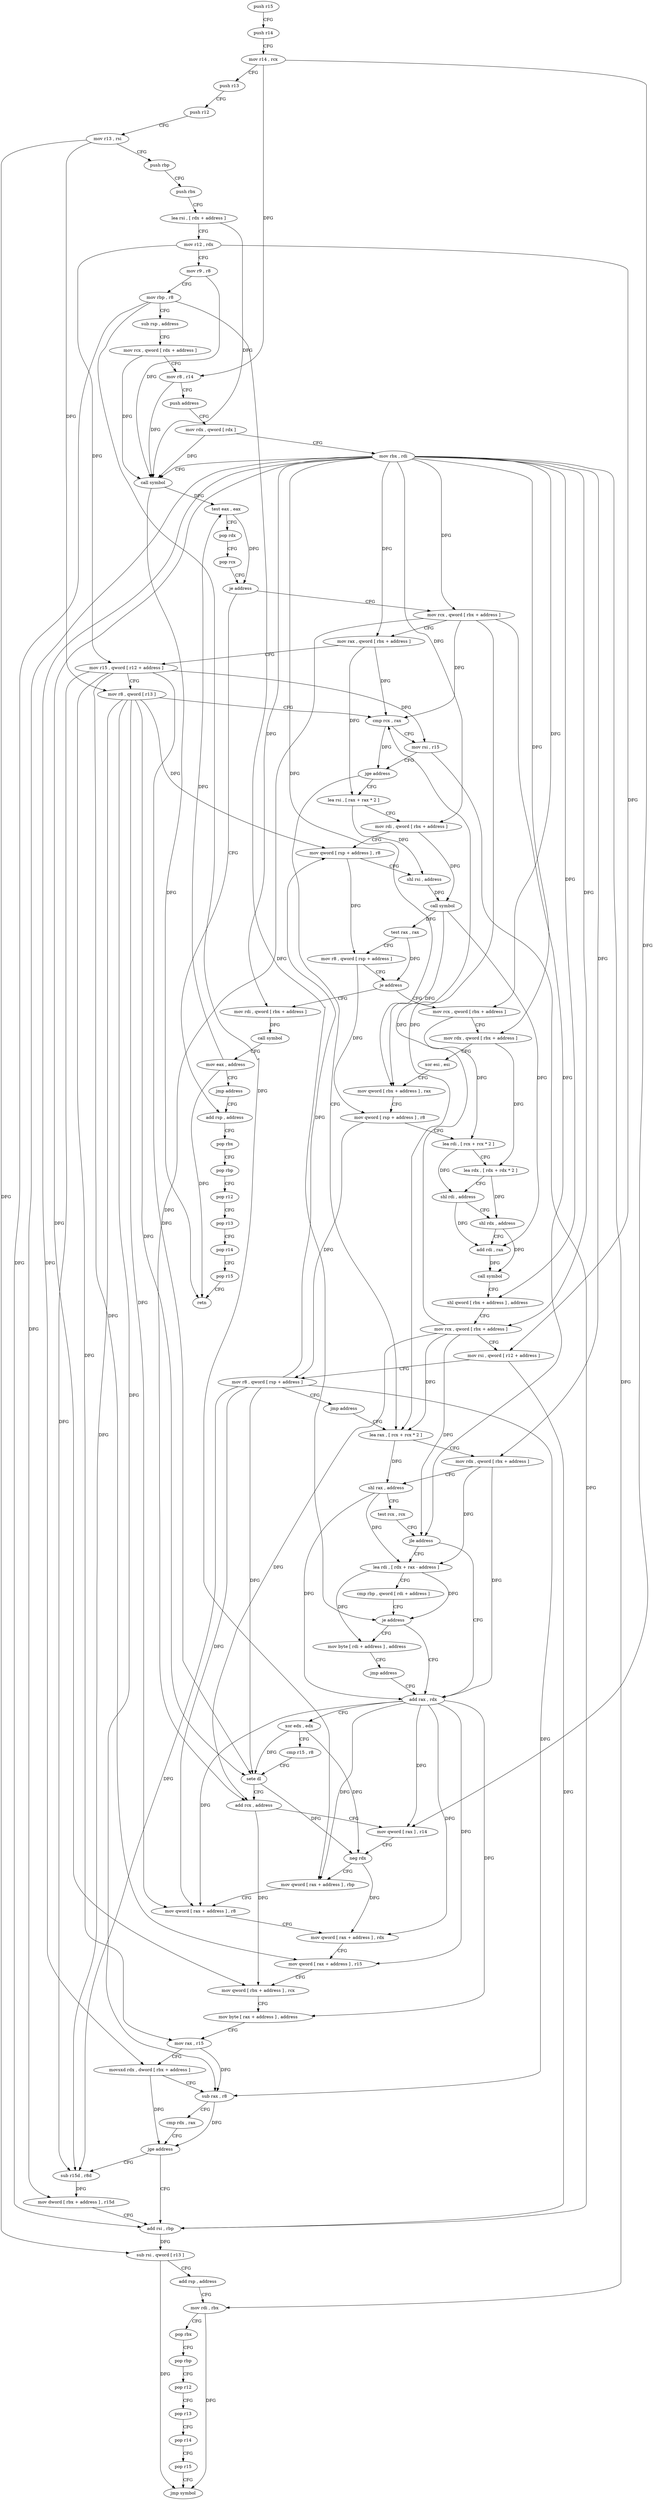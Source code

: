 digraph "func" {
"4349152" [label = "push r15" ]
"4349154" [label = "push r14" ]
"4349156" [label = "mov r14 , rcx" ]
"4349159" [label = "push r13" ]
"4349161" [label = "push r12" ]
"4349163" [label = "mov r13 , rsi" ]
"4349166" [label = "push rbp" ]
"4349167" [label = "push rbx" ]
"4349168" [label = "lea rsi , [ rdx + address ]" ]
"4349172" [label = "mov r12 , rdx" ]
"4349175" [label = "mov r9 , r8" ]
"4349178" [label = "mov rbp , r8" ]
"4349181" [label = "sub rsp , address" ]
"4349185" [label = "mov rcx , qword [ rdx + address ]" ]
"4349189" [label = "mov r8 , r14" ]
"4349192" [label = "push address" ]
"4349194" [label = "mov rdx , qword [ rdx ]" ]
"4349197" [label = "mov rbx , rdi" ]
"4349200" [label = "call symbol" ]
"4349205" [label = "test eax , eax" ]
"4349207" [label = "pop rdx" ]
"4349208" [label = "pop rcx" ]
"4349209" [label = "je address" ]
"4349232" [label = "mov rcx , qword [ rbx + address ]" ]
"4349211" [label = "add rsp , address" ]
"4349239" [label = "mov rax , qword [ rbx + address ]" ]
"4349246" [label = "mov r15 , qword [ r12 + address ]" ]
"4349251" [label = "mov r8 , qword [ r13 ]" ]
"4349255" [label = "cmp rcx , rax" ]
"4349258" [label = "mov rsi , r15" ]
"4349261" [label = "jge address" ]
"4349424" [label = "lea rsi , [ rax + rax * 2 ]" ]
"4349267" [label = "lea rax , [ rcx + rcx * 2 ]" ]
"4349215" [label = "pop rbx" ]
"4349216" [label = "pop rbp" ]
"4349217" [label = "pop r12" ]
"4349219" [label = "pop r13" ]
"4349221" [label = "pop r14" ]
"4349223" [label = "pop r15" ]
"4349225" [label = "retn" ]
"4349428" [label = "mov rdi , qword [ rbx + address ]" ]
"4349435" [label = "mov qword [ rsp + address ] , r8" ]
"4349440" [label = "shl rsi , address" ]
"4349444" [label = "call symbol" ]
"4349449" [label = "test rax , rax" ]
"4349452" [label = "mov r8 , qword [ rsp + address ]" ]
"4349457" [label = "je address" ]
"4349544" [label = "mov rdi , qword [ rbx + address ]" ]
"4349459" [label = "mov rcx , qword [ rbx + address ]" ]
"4349271" [label = "mov rdx , qword [ rbx + address ]" ]
"4349278" [label = "shl rax , address" ]
"4349282" [label = "test rcx , rcx" ]
"4349285" [label = "jle address" ]
"4349298" [label = "add rax , rdx" ]
"4349287" [label = "lea rdi , [ rdx + rax - address ]" ]
"4349551" [label = "call symbol" ]
"4349556" [label = "mov eax , address" ]
"4349561" [label = "jmp address" ]
"4349466" [label = "mov rdx , qword [ rbx + address ]" ]
"4349473" [label = "xor esi , esi" ]
"4349475" [label = "mov qword [ rbx + address ] , rax" ]
"4349482" [label = "mov qword [ rsp + address ] , r8" ]
"4349487" [label = "lea rdi , [ rcx + rcx * 2 ]" ]
"4349491" [label = "lea rdx , [ rdx + rdx * 2 ]" ]
"4349495" [label = "shl rdi , address" ]
"4349499" [label = "shl rdx , address" ]
"4349503" [label = "add rdi , rax" ]
"4349506" [label = "call symbol" ]
"4349511" [label = "shl qword [ rbx + address ] , address" ]
"4349518" [label = "mov rcx , qword [ rbx + address ]" ]
"4349525" [label = "mov rsi , qword [ r12 + address ]" ]
"4349530" [label = "mov r8 , qword [ rsp + address ]" ]
"4349535" [label = "jmp address" ]
"4349301" [label = "xor edx , edx" ]
"4349303" [label = "cmp r15 , r8" ]
"4349306" [label = "sete dl" ]
"4349309" [label = "add rcx , address" ]
"4349313" [label = "mov qword [ rax ] , r14" ]
"4349316" [label = "neg rdx" ]
"4349319" [label = "mov qword [ rax + address ] , rbp" ]
"4349323" [label = "mov qword [ rax + address ] , r8" ]
"4349327" [label = "mov qword [ rax + address ] , rdx" ]
"4349331" [label = "mov qword [ rax + address ] , r15" ]
"4349335" [label = "mov qword [ rbx + address ] , rcx" ]
"4349342" [label = "mov byte [ rax + address ] , address" ]
"4349346" [label = "mov rax , r15" ]
"4349349" [label = "movsxd rdx , dword [ rbx + address ]" ]
"4349356" [label = "sub rax , r8" ]
"4349359" [label = "cmp rdx , rax" ]
"4349362" [label = "jge address" ]
"4349374" [label = "add rsi , rbp" ]
"4349364" [label = "sub r15d , r8d" ]
"4349292" [label = "cmp rbp , qword [ rdi + address ]" ]
"4349296" [label = "je address" ]
"4349408" [label = "mov byte [ rdi + address ] , address" ]
"4349377" [label = "sub rsi , qword [ r13 ]" ]
"4349381" [label = "add rsp , address" ]
"4349385" [label = "mov rdi , rbx" ]
"4349388" [label = "pop rbx" ]
"4349389" [label = "pop rbp" ]
"4349390" [label = "pop r12" ]
"4349392" [label = "pop r13" ]
"4349394" [label = "pop r14" ]
"4349396" [label = "pop r15" ]
"4349398" [label = "jmp symbol" ]
"4349367" [label = "mov dword [ rbx + address ] , r15d" ]
"4349412" [label = "jmp address" ]
"4349152" -> "4349154" [ label = "CFG" ]
"4349154" -> "4349156" [ label = "CFG" ]
"4349156" -> "4349159" [ label = "CFG" ]
"4349156" -> "4349189" [ label = "DFG" ]
"4349156" -> "4349313" [ label = "DFG" ]
"4349159" -> "4349161" [ label = "CFG" ]
"4349161" -> "4349163" [ label = "CFG" ]
"4349163" -> "4349166" [ label = "CFG" ]
"4349163" -> "4349251" [ label = "DFG" ]
"4349163" -> "4349377" [ label = "DFG" ]
"4349166" -> "4349167" [ label = "CFG" ]
"4349167" -> "4349168" [ label = "CFG" ]
"4349168" -> "4349172" [ label = "CFG" ]
"4349168" -> "4349200" [ label = "DFG" ]
"4349172" -> "4349175" [ label = "CFG" ]
"4349172" -> "4349246" [ label = "DFG" ]
"4349172" -> "4349525" [ label = "DFG" ]
"4349175" -> "4349178" [ label = "CFG" ]
"4349175" -> "4349200" [ label = "DFG" ]
"4349178" -> "4349181" [ label = "CFG" ]
"4349178" -> "4349319" [ label = "DFG" ]
"4349178" -> "4349296" [ label = "DFG" ]
"4349178" -> "4349374" [ label = "DFG" ]
"4349181" -> "4349185" [ label = "CFG" ]
"4349185" -> "4349189" [ label = "CFG" ]
"4349185" -> "4349200" [ label = "DFG" ]
"4349189" -> "4349192" [ label = "CFG" ]
"4349189" -> "4349200" [ label = "DFG" ]
"4349192" -> "4349194" [ label = "CFG" ]
"4349194" -> "4349197" [ label = "CFG" ]
"4349194" -> "4349200" [ label = "DFG" ]
"4349197" -> "4349200" [ label = "CFG" ]
"4349197" -> "4349232" [ label = "DFG" ]
"4349197" -> "4349239" [ label = "DFG" ]
"4349197" -> "4349428" [ label = "DFG" ]
"4349197" -> "4349271" [ label = "DFG" ]
"4349197" -> "4349544" [ label = "DFG" ]
"4349197" -> "4349459" [ label = "DFG" ]
"4349197" -> "4349466" [ label = "DFG" ]
"4349197" -> "4349475" [ label = "DFG" ]
"4349197" -> "4349511" [ label = "DFG" ]
"4349197" -> "4349518" [ label = "DFG" ]
"4349197" -> "4349335" [ label = "DFG" ]
"4349197" -> "4349349" [ label = "DFG" ]
"4349197" -> "4349385" [ label = "DFG" ]
"4349197" -> "4349367" [ label = "DFG" ]
"4349200" -> "4349205" [ label = "DFG" ]
"4349200" -> "4349225" [ label = "DFG" ]
"4349205" -> "4349207" [ label = "CFG" ]
"4349205" -> "4349209" [ label = "DFG" ]
"4349207" -> "4349208" [ label = "CFG" ]
"4349208" -> "4349209" [ label = "CFG" ]
"4349209" -> "4349232" [ label = "CFG" ]
"4349209" -> "4349211" [ label = "CFG" ]
"4349232" -> "4349239" [ label = "CFG" ]
"4349232" -> "4349255" [ label = "DFG" ]
"4349232" -> "4349267" [ label = "DFG" ]
"4349232" -> "4349285" [ label = "DFG" ]
"4349232" -> "4349309" [ label = "DFG" ]
"4349211" -> "4349215" [ label = "CFG" ]
"4349239" -> "4349246" [ label = "CFG" ]
"4349239" -> "4349255" [ label = "DFG" ]
"4349239" -> "4349424" [ label = "DFG" ]
"4349246" -> "4349251" [ label = "CFG" ]
"4349246" -> "4349258" [ label = "DFG" ]
"4349246" -> "4349306" [ label = "DFG" ]
"4349246" -> "4349331" [ label = "DFG" ]
"4349246" -> "4349346" [ label = "DFG" ]
"4349246" -> "4349364" [ label = "DFG" ]
"4349251" -> "4349255" [ label = "CFG" ]
"4349251" -> "4349435" [ label = "DFG" ]
"4349251" -> "4349306" [ label = "DFG" ]
"4349251" -> "4349323" [ label = "DFG" ]
"4349251" -> "4349356" [ label = "DFG" ]
"4349251" -> "4349364" [ label = "DFG" ]
"4349255" -> "4349258" [ label = "CFG" ]
"4349255" -> "4349261" [ label = "DFG" ]
"4349258" -> "4349261" [ label = "CFG" ]
"4349258" -> "4349374" [ label = "DFG" ]
"4349261" -> "4349424" [ label = "CFG" ]
"4349261" -> "4349267" [ label = "CFG" ]
"4349424" -> "4349428" [ label = "CFG" ]
"4349424" -> "4349440" [ label = "DFG" ]
"4349267" -> "4349271" [ label = "CFG" ]
"4349267" -> "4349278" [ label = "DFG" ]
"4349215" -> "4349216" [ label = "CFG" ]
"4349216" -> "4349217" [ label = "CFG" ]
"4349217" -> "4349219" [ label = "CFG" ]
"4349219" -> "4349221" [ label = "CFG" ]
"4349221" -> "4349223" [ label = "CFG" ]
"4349223" -> "4349225" [ label = "CFG" ]
"4349428" -> "4349435" [ label = "CFG" ]
"4349428" -> "4349444" [ label = "DFG" ]
"4349435" -> "4349440" [ label = "CFG" ]
"4349435" -> "4349452" [ label = "DFG" ]
"4349440" -> "4349444" [ label = "DFG" ]
"4349444" -> "4349449" [ label = "DFG" ]
"4349444" -> "4349475" [ label = "DFG" ]
"4349444" -> "4349503" [ label = "DFG" ]
"4349449" -> "4349452" [ label = "CFG" ]
"4349449" -> "4349457" [ label = "DFG" ]
"4349452" -> "4349457" [ label = "CFG" ]
"4349452" -> "4349482" [ label = "DFG" ]
"4349457" -> "4349544" [ label = "CFG" ]
"4349457" -> "4349459" [ label = "CFG" ]
"4349544" -> "4349551" [ label = "DFG" ]
"4349459" -> "4349466" [ label = "CFG" ]
"4349459" -> "4349487" [ label = "DFG" ]
"4349271" -> "4349278" [ label = "CFG" ]
"4349271" -> "4349298" [ label = "DFG" ]
"4349271" -> "4349287" [ label = "DFG" ]
"4349278" -> "4349282" [ label = "CFG" ]
"4349278" -> "4349298" [ label = "DFG" ]
"4349278" -> "4349287" [ label = "DFG" ]
"4349282" -> "4349285" [ label = "CFG" ]
"4349285" -> "4349298" [ label = "CFG" ]
"4349285" -> "4349287" [ label = "CFG" ]
"4349298" -> "4349301" [ label = "CFG" ]
"4349298" -> "4349313" [ label = "DFG" ]
"4349298" -> "4349319" [ label = "DFG" ]
"4349298" -> "4349323" [ label = "DFG" ]
"4349298" -> "4349327" [ label = "DFG" ]
"4349298" -> "4349331" [ label = "DFG" ]
"4349298" -> "4349342" [ label = "DFG" ]
"4349287" -> "4349292" [ label = "CFG" ]
"4349287" -> "4349296" [ label = "DFG" ]
"4349287" -> "4349408" [ label = "DFG" ]
"4349551" -> "4349556" [ label = "CFG" ]
"4349556" -> "4349561" [ label = "CFG" ]
"4349556" -> "4349205" [ label = "DFG" ]
"4349556" -> "4349225" [ label = "DFG" ]
"4349561" -> "4349211" [ label = "CFG" ]
"4349466" -> "4349473" [ label = "CFG" ]
"4349466" -> "4349491" [ label = "DFG" ]
"4349473" -> "4349475" [ label = "CFG" ]
"4349475" -> "4349482" [ label = "CFG" ]
"4349482" -> "4349487" [ label = "CFG" ]
"4349482" -> "4349530" [ label = "DFG" ]
"4349487" -> "4349491" [ label = "CFG" ]
"4349487" -> "4349495" [ label = "DFG" ]
"4349491" -> "4349495" [ label = "CFG" ]
"4349491" -> "4349499" [ label = "DFG" ]
"4349495" -> "4349499" [ label = "CFG" ]
"4349495" -> "4349503" [ label = "DFG" ]
"4349499" -> "4349503" [ label = "CFG" ]
"4349499" -> "4349506" [ label = "DFG" ]
"4349503" -> "4349506" [ label = "DFG" ]
"4349506" -> "4349511" [ label = "CFG" ]
"4349511" -> "4349518" [ label = "CFG" ]
"4349518" -> "4349525" [ label = "CFG" ]
"4349518" -> "4349267" [ label = "DFG" ]
"4349518" -> "4349285" [ label = "DFG" ]
"4349518" -> "4349255" [ label = "DFG" ]
"4349518" -> "4349309" [ label = "DFG" ]
"4349525" -> "4349530" [ label = "CFG" ]
"4349525" -> "4349374" [ label = "DFG" ]
"4349530" -> "4349535" [ label = "CFG" ]
"4349530" -> "4349435" [ label = "DFG" ]
"4349530" -> "4349306" [ label = "DFG" ]
"4349530" -> "4349323" [ label = "DFG" ]
"4349530" -> "4349356" [ label = "DFG" ]
"4349530" -> "4349364" [ label = "DFG" ]
"4349535" -> "4349267" [ label = "CFG" ]
"4349301" -> "4349303" [ label = "CFG" ]
"4349301" -> "4349306" [ label = "DFG" ]
"4349301" -> "4349316" [ label = "DFG" ]
"4349303" -> "4349306" [ label = "CFG" ]
"4349306" -> "4349309" [ label = "CFG" ]
"4349306" -> "4349316" [ label = "DFG" ]
"4349309" -> "4349313" [ label = "CFG" ]
"4349309" -> "4349335" [ label = "DFG" ]
"4349313" -> "4349316" [ label = "CFG" ]
"4349316" -> "4349319" [ label = "CFG" ]
"4349316" -> "4349327" [ label = "DFG" ]
"4349319" -> "4349323" [ label = "CFG" ]
"4349323" -> "4349327" [ label = "CFG" ]
"4349327" -> "4349331" [ label = "CFG" ]
"4349331" -> "4349335" [ label = "CFG" ]
"4349335" -> "4349342" [ label = "CFG" ]
"4349342" -> "4349346" [ label = "CFG" ]
"4349346" -> "4349349" [ label = "CFG" ]
"4349346" -> "4349356" [ label = "DFG" ]
"4349349" -> "4349356" [ label = "CFG" ]
"4349349" -> "4349362" [ label = "DFG" ]
"4349356" -> "4349359" [ label = "CFG" ]
"4349356" -> "4349362" [ label = "DFG" ]
"4349359" -> "4349362" [ label = "CFG" ]
"4349362" -> "4349374" [ label = "CFG" ]
"4349362" -> "4349364" [ label = "CFG" ]
"4349374" -> "4349377" [ label = "DFG" ]
"4349364" -> "4349367" [ label = "DFG" ]
"4349292" -> "4349296" [ label = "CFG" ]
"4349296" -> "4349408" [ label = "CFG" ]
"4349296" -> "4349298" [ label = "CFG" ]
"4349408" -> "4349412" [ label = "CFG" ]
"4349377" -> "4349381" [ label = "CFG" ]
"4349377" -> "4349398" [ label = "DFG" ]
"4349381" -> "4349385" [ label = "CFG" ]
"4349385" -> "4349388" [ label = "CFG" ]
"4349385" -> "4349398" [ label = "DFG" ]
"4349388" -> "4349389" [ label = "CFG" ]
"4349389" -> "4349390" [ label = "CFG" ]
"4349390" -> "4349392" [ label = "CFG" ]
"4349392" -> "4349394" [ label = "CFG" ]
"4349394" -> "4349396" [ label = "CFG" ]
"4349396" -> "4349398" [ label = "CFG" ]
"4349367" -> "4349374" [ label = "CFG" ]
"4349412" -> "4349298" [ label = "CFG" ]
}
